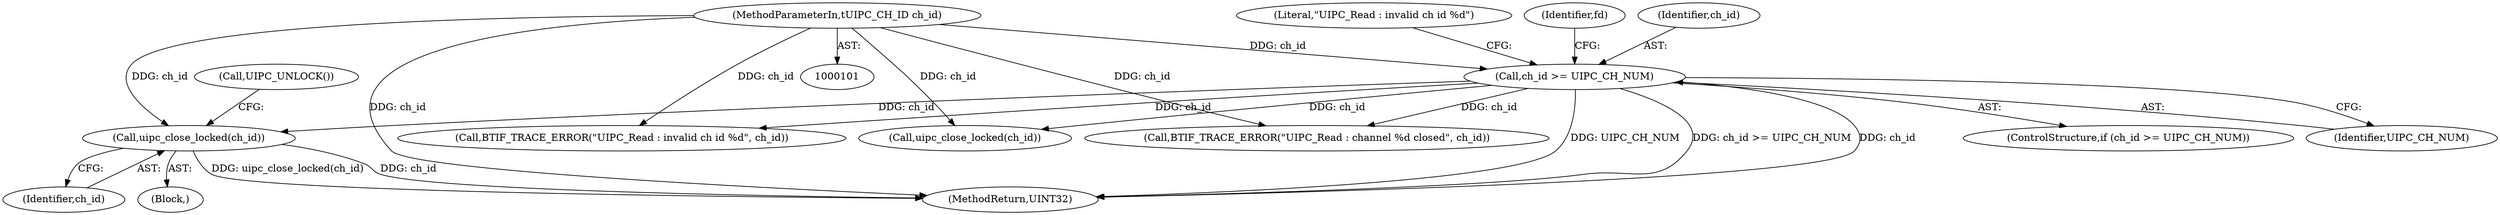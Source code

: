digraph "0_Android_472271b153c5dc53c28beac55480a8d8434b2d5c_70@API" {
"1000201" [label="(Call,uipc_close_locked(ch_id))"];
"1000126" [label="(Call,ch_id >= UIPC_CH_NUM)"];
"1000102" [label="(MethodParameterIn,tUIPC_CH_ID ch_id)"];
"1000201" [label="(Call,uipc_close_locked(ch_id))"];
"1000131" [label="(Literal,\"UIPC_Read : invalid ch id %d\")"];
"1000140" [label="(Call,BTIF_TRACE_ERROR(\"UIPC_Read : channel %d closed\", ch_id))"];
"1000125" [label="(ControlStructure,if (ch_id >= UIPC_CH_NUM))"];
"1000130" [label="(Call,BTIF_TRACE_ERROR(\"UIPC_Read : invalid ch id %d\", ch_id))"];
"1000225" [label="(Call,uipc_close_locked(ch_id))"];
"1000202" [label="(Identifier,ch_id)"];
"1000246" [label="(MethodReturn,UINT32)"];
"1000137" [label="(Identifier,fd)"];
"1000197" [label="(Block,)"];
"1000127" [label="(Identifier,ch_id)"];
"1000203" [label="(Call,UIPC_UNLOCK())"];
"1000102" [label="(MethodParameterIn,tUIPC_CH_ID ch_id)"];
"1000128" [label="(Identifier,UIPC_CH_NUM)"];
"1000126" [label="(Call,ch_id >= UIPC_CH_NUM)"];
"1000201" -> "1000197"  [label="AST: "];
"1000201" -> "1000202"  [label="CFG: "];
"1000202" -> "1000201"  [label="AST: "];
"1000203" -> "1000201"  [label="CFG: "];
"1000201" -> "1000246"  [label="DDG: uipc_close_locked(ch_id)"];
"1000201" -> "1000246"  [label="DDG: ch_id"];
"1000126" -> "1000201"  [label="DDG: ch_id"];
"1000102" -> "1000201"  [label="DDG: ch_id"];
"1000126" -> "1000125"  [label="AST: "];
"1000126" -> "1000128"  [label="CFG: "];
"1000127" -> "1000126"  [label="AST: "];
"1000128" -> "1000126"  [label="AST: "];
"1000131" -> "1000126"  [label="CFG: "];
"1000137" -> "1000126"  [label="CFG: "];
"1000126" -> "1000246"  [label="DDG: ch_id >= UIPC_CH_NUM"];
"1000126" -> "1000246"  [label="DDG: ch_id"];
"1000126" -> "1000246"  [label="DDG: UIPC_CH_NUM"];
"1000102" -> "1000126"  [label="DDG: ch_id"];
"1000126" -> "1000130"  [label="DDG: ch_id"];
"1000126" -> "1000140"  [label="DDG: ch_id"];
"1000126" -> "1000225"  [label="DDG: ch_id"];
"1000102" -> "1000101"  [label="AST: "];
"1000102" -> "1000246"  [label="DDG: ch_id"];
"1000102" -> "1000130"  [label="DDG: ch_id"];
"1000102" -> "1000140"  [label="DDG: ch_id"];
"1000102" -> "1000225"  [label="DDG: ch_id"];
}
